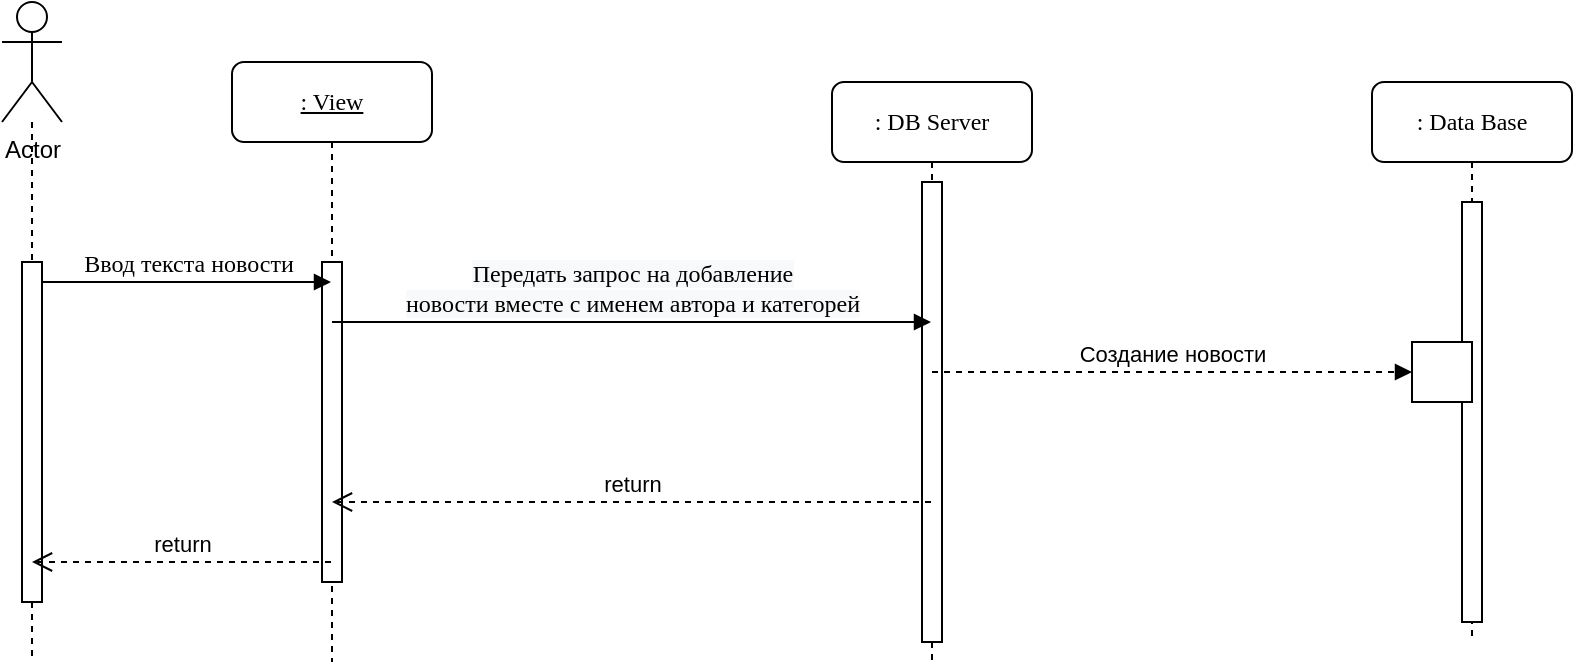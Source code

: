 <mxfile version="15.8.6" type="device"><diagram name="Page-1" id="13e1069c-82ec-6db2-03f1-153e76fe0fe0"><mxGraphModel dx="1422" dy="737" grid="1" gridSize="10" guides="1" tooltips="1" connect="1" arrows="1" fold="1" page="1" pageScale="1" pageWidth="1100" pageHeight="850" background="none" math="0" shadow="0"><root><mxCell id="0"/><mxCell id="1" parent="0"/><mxCell id="hv-BTHT3ZpTiIl0zNs47-2" style="edgeStyle=orthogonalEdgeStyle;rounded=0;orthogonalLoop=1;jettySize=auto;html=1;endArrow=none;endFill=0;dashed=1;" edge="1" parent="1" source="hv-BTHT3ZpTiIl0zNs47-1"><mxGeometry relative="1" as="geometry"><mxPoint x="150" y="380" as="targetPoint"/></mxGeometry></mxCell><mxCell id="7baba1c4bc27f4b0-2" value="&lt;u&gt;: View&lt;/u&gt;" style="shape=umlLifeline;perimeter=lifelinePerimeter;whiteSpace=wrap;html=1;container=1;collapsible=0;recursiveResize=0;outlineConnect=0;rounded=1;shadow=0;comic=0;labelBackgroundColor=none;strokeWidth=1;fontFamily=Verdana;fontSize=12;align=center;" parent="1" vertex="1"><mxGeometry x="250" y="80" width="100" height="300" as="geometry"/></mxCell><mxCell id="7baba1c4bc27f4b0-10" value="" style="html=1;points=[];perimeter=orthogonalPerimeter;rounded=0;shadow=0;comic=0;labelBackgroundColor=none;strokeWidth=1;fontFamily=Verdana;fontSize=12;align=center;" parent="7baba1c4bc27f4b0-2" vertex="1"><mxGeometry x="45" y="100" width="10" height="160" as="geometry"/></mxCell><mxCell id="7baba1c4bc27f4b0-3" value=": DB Server" style="shape=umlLifeline;perimeter=lifelinePerimeter;whiteSpace=wrap;html=1;container=1;collapsible=0;recursiveResize=0;outlineConnect=0;rounded=1;shadow=0;comic=0;labelBackgroundColor=none;strokeWidth=1;fontFamily=Verdana;fontSize=12;align=center;" parent="1" vertex="1"><mxGeometry x="550" y="90" width="100" height="290" as="geometry"/></mxCell><mxCell id="7baba1c4bc27f4b0-13" value="" style="html=1;points=[];perimeter=orthogonalPerimeter;rounded=0;shadow=0;comic=0;labelBackgroundColor=none;strokeWidth=1;fontFamily=Verdana;fontSize=12;align=center;" parent="7baba1c4bc27f4b0-3" vertex="1"><mxGeometry x="45" y="50" width="10" height="230" as="geometry"/></mxCell><mxCell id="7baba1c4bc27f4b0-11" value="Ввод текста новости" style="html=1;verticalAlign=bottom;endArrow=block;labelBackgroundColor=none;fontFamily=Verdana;fontSize=12;edgeStyle=elbowEdgeStyle;elbow=vertical;" parent="1" source="7baba1c4bc27f4b0-9" target="7baba1c4bc27f4b0-2" edge="1"><mxGeometry relative="1" as="geometry"><mxPoint x="220" y="190" as="sourcePoint"/><mxPoint x="287" y="190" as="targetPoint"/><Array as="points"><mxPoint x="240" y="190"/></Array></mxGeometry></mxCell><mxCell id="7baba1c4bc27f4b0-9" value="" style="html=1;points=[];perimeter=orthogonalPerimeter;rounded=0;shadow=0;comic=0;labelBackgroundColor=none;strokeWidth=1;fontFamily=Verdana;fontSize=12;align=center;" parent="1" vertex="1"><mxGeometry x="145" y="180" width="10" height="170" as="geometry"/></mxCell><mxCell id="hv-BTHT3ZpTiIl0zNs47-1" value="Actor" style="shape=umlActor;verticalLabelPosition=bottom;verticalAlign=top;html=1;outlineConnect=0;" vertex="1" parent="1"><mxGeometry x="135" y="50" width="30" height="60" as="geometry"/></mxCell><mxCell id="hv-BTHT3ZpTiIl0zNs47-8" value="&lt;span style=&quot;font-family: &amp;#34;verdana&amp;#34; ; font-size: 12px ; background-color: rgb(248 , 249 , 250)&quot;&gt;Передать запрос на добавление &lt;br&gt;новости вместе с именем автора и категорей&lt;/span&gt;" style="html=1;verticalAlign=bottom;endArrow=block;rounded=0;" edge="1" parent="1" source="7baba1c4bc27f4b0-2" target="7baba1c4bc27f4b0-3"><mxGeometry width="80" relative="1" as="geometry"><mxPoint x="320" y="240" as="sourcePoint"/><mxPoint x="400" y="240" as="targetPoint"/><Array as="points"><mxPoint x="420" y="210"/></Array></mxGeometry></mxCell><mxCell id="hv-BTHT3ZpTiIl0zNs47-9" value=": Data Base" style="shape=umlLifeline;perimeter=lifelinePerimeter;whiteSpace=wrap;html=1;container=1;collapsible=0;recursiveResize=0;outlineConnect=0;rounded=1;shadow=0;comic=0;labelBackgroundColor=none;strokeWidth=1;fontFamily=Verdana;fontSize=12;align=center;" vertex="1" parent="1"><mxGeometry x="820" y="90" width="100" height="280" as="geometry"/></mxCell><mxCell id="hv-BTHT3ZpTiIl0zNs47-10" value="" style="html=1;points=[];perimeter=orthogonalPerimeter;rounded=0;shadow=0;comic=0;labelBackgroundColor=none;strokeWidth=1;fontFamily=Verdana;fontSize=12;align=center;" vertex="1" parent="hv-BTHT3ZpTiIl0zNs47-9"><mxGeometry x="45" y="60" width="10" height="210" as="geometry"/></mxCell><mxCell id="hv-BTHT3ZpTiIl0zNs47-12" value="" style="rounded=0;whiteSpace=wrap;html=1;" vertex="1" parent="hv-BTHT3ZpTiIl0zNs47-9"><mxGeometry x="20" y="130" width="30" height="30" as="geometry"/></mxCell><mxCell id="hv-BTHT3ZpTiIl0zNs47-11" value="Создание новости" style="html=1;verticalAlign=bottom;endArrow=block;rounded=0;entryX=0;entryY=0.5;entryDx=0;entryDy=0;dashed=1;" edge="1" parent="1" target="hv-BTHT3ZpTiIl0zNs47-12"><mxGeometry width="80" relative="1" as="geometry"><mxPoint x="600" y="235" as="sourcePoint"/><mxPoint x="810" y="240" as="targetPoint"/><Array as="points"/></mxGeometry></mxCell><mxCell id="hv-BTHT3ZpTiIl0zNs47-14" value="return" style="html=1;verticalAlign=bottom;endArrow=open;dashed=1;endSize=8;rounded=0;" edge="1" parent="1" source="7baba1c4bc27f4b0-3" target="7baba1c4bc27f4b0-2"><mxGeometry relative="1" as="geometry"><mxPoint x="470" y="350" as="sourcePoint"/><mxPoint x="390" y="350" as="targetPoint"/><Array as="points"><mxPoint x="460" y="300"/></Array></mxGeometry></mxCell><mxCell id="hv-BTHT3ZpTiIl0zNs47-19" value="return" style="html=1;verticalAlign=bottom;endArrow=open;dashed=1;endSize=8;rounded=0;" edge="1" parent="1" source="7baba1c4bc27f4b0-2"><mxGeometry relative="1" as="geometry"><mxPoint x="470" y="350" as="sourcePoint"/><mxPoint x="150" y="330" as="targetPoint"/></mxGeometry></mxCell></root></mxGraphModel></diagram></mxfile>